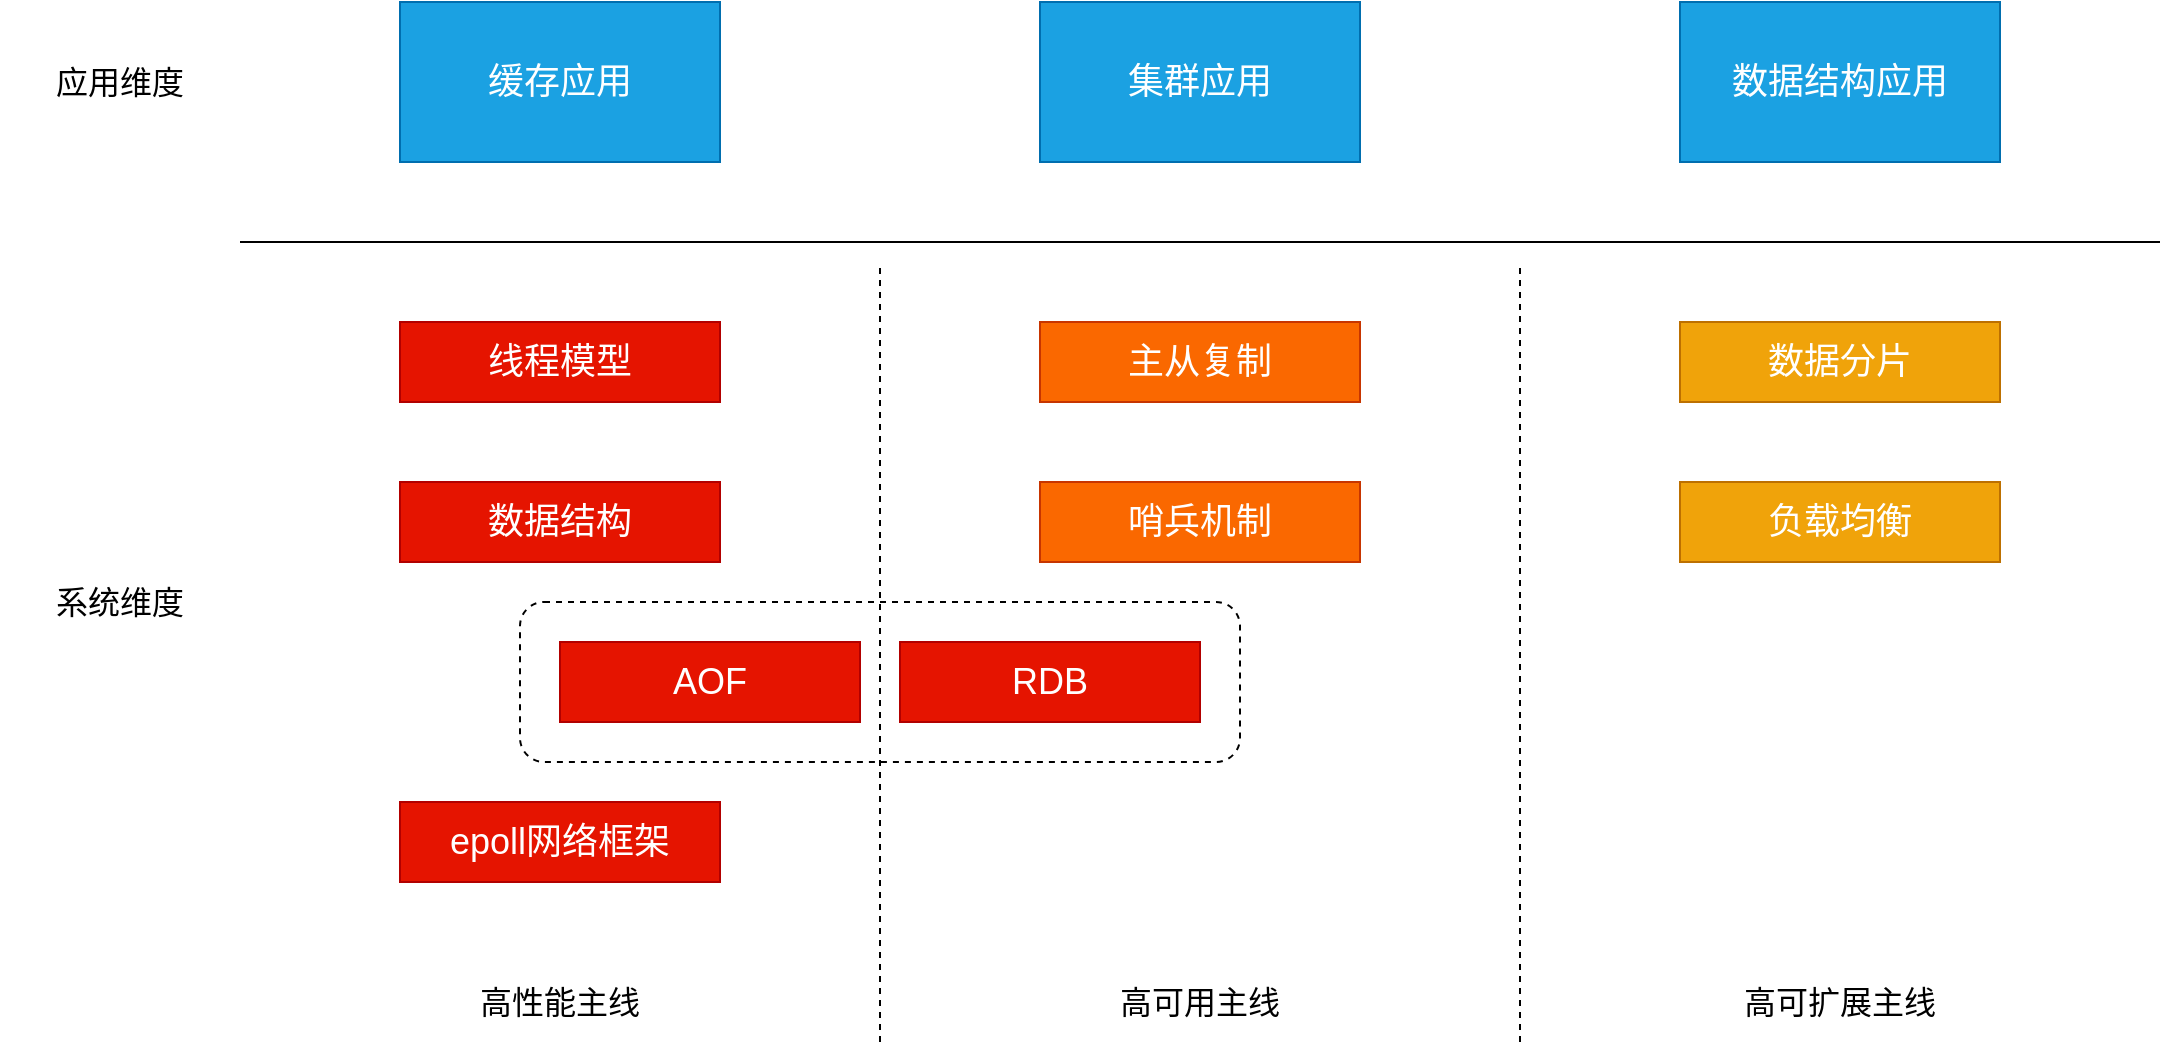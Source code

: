 <mxfile version="13.9.9" type="device"><diagram id="va4GugTlEWkDzoky9xen" name="第 1 页"><mxGraphModel dx="4154" dy="3305" grid="1" gridSize="10" guides="1" tooltips="1" connect="1" arrows="1" fold="1" page="1" pageScale="1" pageWidth="827" pageHeight="1169" math="0" shadow="0"><root><mxCell id="0"/><mxCell id="1" parent="0"/><mxCell id="KexAepoqeBn0ZQlCQCE3-1" value="&lt;font&gt;&lt;font style=&quot;font-size: 18px&quot;&gt;缓存应用&lt;/font&gt;&lt;br&gt;&lt;/font&gt;" style="rounded=0;whiteSpace=wrap;html=1;fontSize=16;fillColor=#1ba1e2;strokeColor=#006EAF;fontColor=#ffffff;verticalAlign=middle;" vertex="1" parent="1"><mxGeometry x="-2000" y="-1760" width="160" height="80" as="geometry"/></mxCell><mxCell id="KexAepoqeBn0ZQlCQCE3-2" value="&lt;font&gt;&lt;font style=&quot;font-size: 18px&quot;&gt;集群应用&lt;/font&gt;&lt;br&gt;&lt;/font&gt;" style="rounded=0;whiteSpace=wrap;html=1;fontSize=16;fillColor=#1ba1e2;strokeColor=#006EAF;fontColor=#ffffff;verticalAlign=middle;" vertex="1" parent="1"><mxGeometry x="-1680" y="-1760" width="160" height="80" as="geometry"/></mxCell><mxCell id="KexAepoqeBn0ZQlCQCE3-3" value="&lt;font&gt;&lt;font style=&quot;font-size: 18px&quot;&gt;数据结构应用&lt;/font&gt;&lt;br&gt;&lt;/font&gt;" style="rounded=0;whiteSpace=wrap;html=1;fontSize=16;fillColor=#1ba1e2;strokeColor=#006EAF;fontColor=#ffffff;verticalAlign=middle;" vertex="1" parent="1"><mxGeometry x="-1360" y="-1760" width="160" height="80" as="geometry"/></mxCell><mxCell id="KexAepoqeBn0ZQlCQCE3-4" value="" style="endArrow=none;html=1;" edge="1" parent="1"><mxGeometry width="50" height="50" relative="1" as="geometry"><mxPoint x="-2080" y="-1640" as="sourcePoint"/><mxPoint x="-1120" y="-1640" as="targetPoint"/></mxGeometry></mxCell><mxCell id="KexAepoqeBn0ZQlCQCE3-5" value="&lt;font&gt;&lt;span style=&quot;font-size: 18px&quot;&gt;线程模型&lt;/span&gt;&lt;br&gt;&lt;/font&gt;" style="rounded=0;whiteSpace=wrap;html=1;fontSize=16;fillColor=#e51400;strokeColor=#B20000;verticalAlign=middle;fontColor=#ffffff;" vertex="1" parent="1"><mxGeometry x="-2000" y="-1600" width="160" height="40" as="geometry"/></mxCell><mxCell id="KexAepoqeBn0ZQlCQCE3-6" value="&lt;font&gt;&lt;span style=&quot;font-size: 18px&quot;&gt;数据结构&lt;/span&gt;&lt;br&gt;&lt;/font&gt;" style="rounded=0;whiteSpace=wrap;html=1;fontSize=16;fillColor=#e51400;strokeColor=#B20000;verticalAlign=middle;fontColor=#ffffff;" vertex="1" parent="1"><mxGeometry x="-2000" y="-1520" width="160" height="40" as="geometry"/></mxCell><mxCell id="KexAepoqeBn0ZQlCQCE3-7" value="&lt;font&gt;&lt;span style=&quot;font-size: 18px&quot;&gt;AOF&lt;/span&gt;&lt;br&gt;&lt;/font&gt;" style="rounded=0;whiteSpace=wrap;html=1;fontSize=16;fillColor=#e51400;strokeColor=#B20000;verticalAlign=middle;fontColor=#ffffff;" vertex="1" parent="1"><mxGeometry x="-1920" y="-1440" width="150" height="40" as="geometry"/></mxCell><mxCell id="KexAepoqeBn0ZQlCQCE3-8" value="&lt;font&gt;&lt;span style=&quot;font-size: 18px&quot;&gt;RDB&lt;/span&gt;&lt;br&gt;&lt;/font&gt;" style="rounded=0;whiteSpace=wrap;html=1;fontSize=16;fillColor=#e51400;strokeColor=#B20000;verticalAlign=middle;fontColor=#ffffff;" vertex="1" parent="1"><mxGeometry x="-1750" y="-1440" width="150" height="40" as="geometry"/></mxCell><mxCell id="KexAepoqeBn0ZQlCQCE3-9" value="&lt;font&gt;&lt;span style=&quot;font-size: 18px&quot;&gt;epoll网络框架&lt;/span&gt;&lt;br&gt;&lt;/font&gt;" style="rounded=0;whiteSpace=wrap;html=1;fontSize=16;fillColor=#e51400;strokeColor=#B20000;verticalAlign=middle;fontColor=#ffffff;" vertex="1" parent="1"><mxGeometry x="-2000" y="-1360" width="160" height="40" as="geometry"/></mxCell><mxCell id="KexAepoqeBn0ZQlCQCE3-10" value="&lt;font&gt;&lt;span style=&quot;font-size: 18px&quot;&gt;主从复制&lt;/span&gt;&lt;br&gt;&lt;/font&gt;" style="rounded=0;whiteSpace=wrap;html=1;fontSize=16;fillColor=#fa6800;strokeColor=#C73500;verticalAlign=middle;fontColor=#ffffff;" vertex="1" parent="1"><mxGeometry x="-1680" y="-1600" width="160" height="40" as="geometry"/></mxCell><mxCell id="KexAepoqeBn0ZQlCQCE3-11" value="&lt;font&gt;&lt;span style=&quot;font-size: 18px&quot;&gt;哨兵机制&lt;/span&gt;&lt;br&gt;&lt;/font&gt;" style="rounded=0;whiteSpace=wrap;html=1;fontSize=16;fillColor=#fa6800;strokeColor=#C73500;verticalAlign=middle;fontColor=#ffffff;" vertex="1" parent="1"><mxGeometry x="-1680" y="-1520" width="160" height="40" as="geometry"/></mxCell><mxCell id="KexAepoqeBn0ZQlCQCE3-12" value="&lt;font&gt;&lt;span style=&quot;font-size: 18px&quot;&gt;数据分片&lt;/span&gt;&lt;br&gt;&lt;/font&gt;" style="rounded=0;whiteSpace=wrap;html=1;fontSize=16;fillColor=#f0a30a;strokeColor=#BD7000;verticalAlign=middle;fontColor=#ffffff;" vertex="1" parent="1"><mxGeometry x="-1360" y="-1600" width="160" height="40" as="geometry"/></mxCell><mxCell id="KexAepoqeBn0ZQlCQCE3-13" value="&lt;font&gt;&lt;span style=&quot;font-size: 18px&quot;&gt;负载均衡&lt;/span&gt;&lt;br&gt;&lt;/font&gt;" style="rounded=0;whiteSpace=wrap;html=1;fontSize=16;fillColor=#f0a30a;strokeColor=#BD7000;verticalAlign=middle;fontColor=#ffffff;" vertex="1" parent="1"><mxGeometry x="-1360" y="-1520" width="160" height="40" as="geometry"/></mxCell><mxCell id="KexAepoqeBn0ZQlCQCE3-14" value="" style="endArrow=none;dashed=1;html=1;" edge="1" parent="1"><mxGeometry width="50" height="50" relative="1" as="geometry"><mxPoint x="-1760" y="-1240" as="sourcePoint"/><mxPoint x="-1760" y="-1630" as="targetPoint"/></mxGeometry></mxCell><mxCell id="KexAepoqeBn0ZQlCQCE3-15" value="" style="endArrow=none;dashed=1;html=1;" edge="1" parent="1"><mxGeometry width="50" height="50" relative="1" as="geometry"><mxPoint x="-1440" y="-1240" as="sourcePoint"/><mxPoint x="-1440" y="-1630" as="targetPoint"/></mxGeometry></mxCell><mxCell id="KexAepoqeBn0ZQlCQCE3-16" value="" style="rounded=1;whiteSpace=wrap;html=1;fillColor=none;dashed=1;" vertex="1" parent="1"><mxGeometry x="-1940" y="-1460" width="360" height="80" as="geometry"/></mxCell><mxCell id="KexAepoqeBn0ZQlCQCE3-17" value="&lt;font style=&quot;font-size: 16px&quot;&gt;应用维度&lt;/font&gt;" style="text;html=1;strokeColor=none;fillColor=none;align=center;verticalAlign=middle;whiteSpace=wrap;rounded=0;dashed=1;" vertex="1" parent="1"><mxGeometry x="-2200" y="-1740" width="120" height="40" as="geometry"/></mxCell><mxCell id="KexAepoqeBn0ZQlCQCE3-18" value="&lt;font style=&quot;font-size: 16px&quot;&gt;系统维度&lt;/font&gt;" style="text;html=1;strokeColor=none;fillColor=none;align=center;verticalAlign=middle;whiteSpace=wrap;rounded=0;dashed=1;" vertex="1" parent="1"><mxGeometry x="-2200" y="-1480" width="120" height="40" as="geometry"/></mxCell><mxCell id="KexAepoqeBn0ZQlCQCE3-19" value="&lt;font style=&quot;font-size: 16px&quot;&gt;高性能主线&lt;/font&gt;" style="text;html=1;strokeColor=none;fillColor=none;align=center;verticalAlign=middle;whiteSpace=wrap;rounded=0;dashed=1;" vertex="1" parent="1"><mxGeometry x="-1980" y="-1280" width="120" height="40" as="geometry"/></mxCell><mxCell id="KexAepoqeBn0ZQlCQCE3-20" value="&lt;font style=&quot;font-size: 16px&quot;&gt;高可用主线&lt;/font&gt;" style="text;html=1;strokeColor=none;fillColor=none;align=center;verticalAlign=middle;whiteSpace=wrap;rounded=0;dashed=1;" vertex="1" parent="1"><mxGeometry x="-1660" y="-1280" width="120" height="40" as="geometry"/></mxCell><mxCell id="KexAepoqeBn0ZQlCQCE3-21" value="&lt;font style=&quot;font-size: 16px&quot;&gt;高可扩展主线&lt;/font&gt;" style="text;html=1;strokeColor=none;fillColor=none;align=center;verticalAlign=middle;whiteSpace=wrap;rounded=0;dashed=1;" vertex="1" parent="1"><mxGeometry x="-1340" y="-1280" width="120" height="40" as="geometry"/></mxCell></root></mxGraphModel></diagram></mxfile>